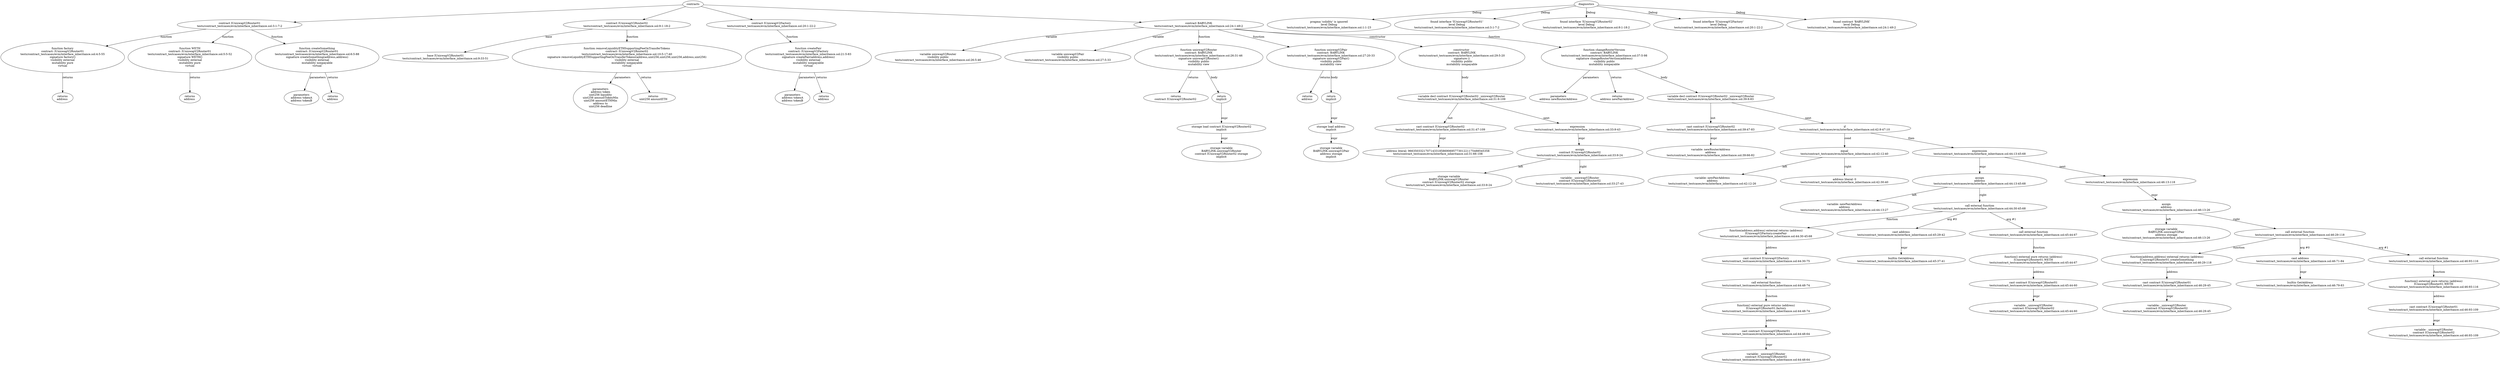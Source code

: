 strict digraph "tests/contract_testcases/evm/interface_inheritance.sol" {
	contract [label="contract IUniswapV2Router01\ntests/contract_testcases/evm/interface_inheritance.sol:3:1-7:2"]
	factory [label="function factory\ncontract: IUniswapV2Router01\ntests/contract_testcases/evm/interface_inheritance.sol:4:5-55\nsignature factory()\nvisibility external\nmutability pure\nvirtual"]
	returns [label="returns\naddress "]
	WETH [label="function WETH\ncontract: IUniswapV2Router01\ntests/contract_testcases/evm/interface_inheritance.sol:5:5-52\nsignature WETH()\nvisibility external\nmutability pure\nvirtual"]
	returns_5 [label="returns\naddress "]
	createSomething [label="function createSomething\ncontract: IUniswapV2Router01\ntests/contract_testcases/evm/interface_inheritance.sol:6:5-88\nsignature createSomething(address,address)\nvisibility external\nmutability nonpayable\nvirtual"]
	parameters [label="parameters\naddress tokenA\naddress tokenB"]
	returns_8 [label="returns\naddress "]
	contract_9 [label="contract IUniswapV2Router02\ntests/contract_testcases/evm/interface_inheritance.sol:9:1-18:2"]
	base [label="base IUniswapV2Router01\ntests/contract_testcases/evm/interface_inheritance.sol:9:33-51"]
	removeLiquidityETHSupportingFeeOnTransferTokens [label="function removeLiquidityETHSupportingFeeOnTransferTokens\ncontract: IUniswapV2Router02\ntests/contract_testcases/evm/interface_inheritance.sol:10:5-17:40\nsignature removeLiquidityETHSupportingFeeOnTransferTokens(address,uint256,uint256,uint256,address,uint256)\nvisibility external\nmutability nonpayable\nvirtual"]
	parameters_12 [label="parameters\naddress token\nuint256 liquidity\nuint256 amountTokenMin\nuint256 amountETHMin\naddress to\nuint256 deadline"]
	returns_13 [label="returns\nuint256 amountETH"]
	contract_14 [label="contract IUniswapV2Factory\ntests/contract_testcases/evm/interface_inheritance.sol:20:1-22:2"]
	createPair [label="function createPair\ncontract: IUniswapV2Factory\ntests/contract_testcases/evm/interface_inheritance.sol:21:5-83\nsignature createPair(address,address)\nvisibility external\nmutability nonpayable\nvirtual"]
	parameters_16 [label="parameters\naddress tokenA\naddress tokenB"]
	returns_17 [label="returns\naddress "]
	contract_18 [label="contract BABYLINK\ntests/contract_testcases/evm/interface_inheritance.sol:24:1-49:2"]
	var [label="variable uniswapV2Router\nvisibility public\ntests/contract_testcases/evm/interface_inheritance.sol:26:5-46"]
	var_20 [label="variable uniswapV2Pair\nvisibility public\ntests/contract_testcases/evm/interface_inheritance.sol:27:5-33"]
	uniswapV2Router [label="function uniswapV2Router\ncontract: BABYLINK\ntests/contract_testcases/evm/interface_inheritance.sol:26:31-46\nsignature uniswapV2Router()\nvisibility public\nmutability view"]
	returns_22 [label="returns\ncontract IUniswapV2Router02 "]
	return [label="return\nimplicit"]
	storage_load [label="storage load contract IUniswapV2Router02\nimplicit"]
	storage_var [label="storage variable\nBABYLINK.uniswapV2Router\ncontract IUniswapV2Router02 storage\nimplicit"]
	uniswapV2Pair [label="function uniswapV2Pair\ncontract: BABYLINK\ntests/contract_testcases/evm/interface_inheritance.sol:27:20-33\nsignature uniswapV2Pair()\nvisibility public\nmutability view"]
	returns_27 [label="returns\naddress "]
	return_28 [label="return\nimplicit"]
	storage_load_29 [label="storage load address\nimplicit"]
	storage_var_30 [label="storage variable\nBABYLINK.uniswapV2Pair\naddress storage\nimplicit"]
	node_31 [label="constructor \ncontract: BABYLINK\ntests/contract_testcases/evm/interface_inheritance.sol:29:5-20\nsignature ()\nvisibility public\nmutability nonpayable"]
	var_decl [label="variable decl contract IUniswapV2Router02 _uniswapV2Router\ntests/contract_testcases/evm/interface_inheritance.sol:31:9-109"]
	cast [label="cast contract IUniswapV2Router02\ntests/contract_testcases/evm/interface_inheritance.sol:31:47-109"]
	number_literal [label="address literal: 96635033217071433185869069577301221175488545358\ntests/contract_testcases/evm/interface_inheritance.sol:31:66-108"]
	expr [label="expression\ntests/contract_testcases/evm/interface_inheritance.sol:33:9-43"]
	assign [label="assign\ncontract IUniswapV2Router02\ntests/contract_testcases/evm/interface_inheritance.sol:33:9-24"]
	storage_var_37 [label="storage variable\nBABYLINK.uniswapV2Router\ncontract IUniswapV2Router02 storage\ntests/contract_testcases/evm/interface_inheritance.sol:33:9-24"]
	variable [label="variable: _uniswapV2Router\ncontract IUniswapV2Router02\ntests/contract_testcases/evm/interface_inheritance.sol:33:27-43"]
	changeRouterVersion [label="function changeRouterVersion\ncontract: BABYLINK\ntests/contract_testcases/evm/interface_inheritance.sol:37:5-98\nsignature changeRouterVersion(address)\nvisibility public\nmutability nonpayable"]
	parameters_40 [label="parameters\naddress newRouterAddress"]
	returns_41 [label="returns\naddress newPairAddress"]
	var_decl_42 [label="variable decl contract IUniswapV2Router02 _uniswapV2Router\ntests/contract_testcases/evm/interface_inheritance.sol:39:9-83"]
	cast_43 [label="cast contract IUniswapV2Router02\ntests/contract_testcases/evm/interface_inheritance.sol:39:47-83"]
	variable_44 [label="variable: newRouterAddress\naddress\ntests/contract_testcases/evm/interface_inheritance.sol:39:66-82"]
	if [label="if\ntests/contract_testcases/evm/interface_inheritance.sol:42:9-47:10"]
	equal [label="equal\ntests/contract_testcases/evm/interface_inheritance.sol:42:12-40"]
	variable_47 [label="variable: newPairAddress\naddress\ntests/contract_testcases/evm/interface_inheritance.sol:42:12-26"]
	number_literal_48 [label="address literal: 0\ntests/contract_testcases/evm/interface_inheritance.sol:42:30-40"]
	expr_49 [label="expression\ntests/contract_testcases/evm/interface_inheritance.sol:44:13-45:68"]
	assign_50 [label="assign\naddress\ntests/contract_testcases/evm/interface_inheritance.sol:44:13-45:68"]
	variable_51 [label="variable: newPairAddress\naddress\ntests/contract_testcases/evm/interface_inheritance.sol:44:13-27"]
	call_external_function [label="call external function\ntests/contract_testcases/evm/interface_inheritance.sol:44:30-45:68"]
	external_function [label="function(address,address) external returns (address)\nIUniswapV2Factory.createPair\ntests/contract_testcases/evm/interface_inheritance.sol:44:30-45:68"]
	cast_54 [label="cast contract IUniswapV2Factory\ntests/contract_testcases/evm/interface_inheritance.sol:44:30-75"]
	call_external_function_55 [label="call external function\ntests/contract_testcases/evm/interface_inheritance.sol:44:48-74"]
	external_function_56 [label="function() external pure returns (address)\nIUniswapV2Router01.factory\ntests/contract_testcases/evm/interface_inheritance.sol:44:48-74"]
	cast_57 [label="cast contract IUniswapV2Router01\ntests/contract_testcases/evm/interface_inheritance.sol:44:48-64"]
	variable_58 [label="variable: _uniswapV2Router\ncontract IUniswapV2Router02\ntests/contract_testcases/evm/interface_inheritance.sol:44:48-64"]
	cast_59 [label="cast address\ntests/contract_testcases/evm/interface_inheritance.sol:45:29-42"]
	builtins [label="builtin GetAddress\ntests/contract_testcases/evm/interface_inheritance.sol:45:37-41"]
	call_external_function_61 [label="call external function\ntests/contract_testcases/evm/interface_inheritance.sol:45:44-67"]
	external_function_62 [label="function() external pure returns (address)\nIUniswapV2Router01.WETH\ntests/contract_testcases/evm/interface_inheritance.sol:45:44-67"]
	cast_63 [label="cast contract IUniswapV2Router01\ntests/contract_testcases/evm/interface_inheritance.sol:45:44-60"]
	variable_64 [label="variable: _uniswapV2Router\ncontract IUniswapV2Router02\ntests/contract_testcases/evm/interface_inheritance.sol:45:44-60"]
	expr_65 [label="expression\ntests/contract_testcases/evm/interface_inheritance.sol:46:13-118"]
	assign_66 [label="assign\naddress\ntests/contract_testcases/evm/interface_inheritance.sol:46:13-26"]
	storage_var_67 [label="storage variable\nBABYLINK.uniswapV2Pair\naddress storage\ntests/contract_testcases/evm/interface_inheritance.sol:46:13-26"]
	call_external_function_68 [label="call external function\ntests/contract_testcases/evm/interface_inheritance.sol:46:29-118"]
	external_function_69 [label="function(address,address) external returns (address)\nIUniswapV2Router01.createSomething\ntests/contract_testcases/evm/interface_inheritance.sol:46:29-118"]
	cast_70 [label="cast contract IUniswapV2Router01\ntests/contract_testcases/evm/interface_inheritance.sol:46:29-45"]
	variable_71 [label="variable: _uniswapV2Router\ncontract IUniswapV2Router02\ntests/contract_testcases/evm/interface_inheritance.sol:46:29-45"]
	cast_72 [label="cast address\ntests/contract_testcases/evm/interface_inheritance.sol:46:71-84"]
	builtins_73 [label="builtin GetAddress\ntests/contract_testcases/evm/interface_inheritance.sol:46:79-83"]
	call_external_function_74 [label="call external function\ntests/contract_testcases/evm/interface_inheritance.sol:46:93-116"]
	external_function_75 [label="function() external pure returns (address)\nIUniswapV2Router01.WETH\ntests/contract_testcases/evm/interface_inheritance.sol:46:93-116"]
	cast_76 [label="cast contract IUniswapV2Router01\ntests/contract_testcases/evm/interface_inheritance.sol:46:93-109"]
	variable_77 [label="variable: _uniswapV2Router\ncontract IUniswapV2Router02\ntests/contract_testcases/evm/interface_inheritance.sol:46:93-109"]
	diagnostic [label="pragma 'solidity' is ignored\nlevel Debug\ntests/contract_testcases/evm/interface_inheritance.sol:1:1-23"]
	diagnostic_80 [label="found interface 'IUniswapV2Router01'\nlevel Debug\ntests/contract_testcases/evm/interface_inheritance.sol:3:1-7:2"]
	diagnostic_81 [label="found interface 'IUniswapV2Router02'\nlevel Debug\ntests/contract_testcases/evm/interface_inheritance.sol:9:1-18:2"]
	diagnostic_82 [label="found interface 'IUniswapV2Factory'\nlevel Debug\ntests/contract_testcases/evm/interface_inheritance.sol:20:1-22:2"]
	diagnostic_83 [label="found contract 'BABYLINK'\nlevel Debug\ntests/contract_testcases/evm/interface_inheritance.sol:24:1-49:2"]
	contracts -> contract
	contract -> factory [label="function"]
	factory -> returns [label="returns"]
	contract -> WETH [label="function"]
	WETH -> returns_5 [label="returns"]
	contract -> createSomething [label="function"]
	createSomething -> parameters [label="parameters"]
	createSomething -> returns_8 [label="returns"]
	contracts -> contract_9
	contract_9 -> base [label="base"]
	contract_9 -> removeLiquidityETHSupportingFeeOnTransferTokens [label="function"]
	removeLiquidityETHSupportingFeeOnTransferTokens -> parameters_12 [label="parameters"]
	removeLiquidityETHSupportingFeeOnTransferTokens -> returns_13 [label="returns"]
	contracts -> contract_14
	contract_14 -> createPair [label="function"]
	createPair -> parameters_16 [label="parameters"]
	createPair -> returns_17 [label="returns"]
	contracts -> contract_18
	contract_18 -> var [label="variable"]
	contract_18 -> var_20 [label="variable"]
	contract_18 -> uniswapV2Router [label="function"]
	uniswapV2Router -> returns_22 [label="returns"]
	uniswapV2Router -> return [label="body"]
	return -> storage_load [label="expr"]
	storage_load -> storage_var [label="expr"]
	contract_18 -> uniswapV2Pair [label="function"]
	uniswapV2Pair -> returns_27 [label="returns"]
	uniswapV2Pair -> return_28 [label="body"]
	return_28 -> storage_load_29 [label="expr"]
	storage_load_29 -> storage_var_30 [label="expr"]
	contract_18 -> node_31 [label="constructor"]
	node_31 -> var_decl [label="body"]
	var_decl -> cast [label="init"]
	cast -> number_literal [label="expr"]
	var_decl -> expr [label="next"]
	expr -> assign [label="expr"]
	assign -> storage_var_37 [label="left"]
	assign -> variable [label="right"]
	contract_18 -> changeRouterVersion [label="function"]
	changeRouterVersion -> parameters_40 [label="parameters"]
	changeRouterVersion -> returns_41 [label="returns"]
	changeRouterVersion -> var_decl_42 [label="body"]
	var_decl_42 -> cast_43 [label="init"]
	cast_43 -> variable_44 [label="expr"]
	var_decl_42 -> if [label="next"]
	if -> equal [label="cond"]
	equal -> variable_47 [label="left"]
	equal -> number_literal_48 [label="right"]
	if -> expr_49 [label="then"]
	expr_49 -> assign_50 [label="expr"]
	assign_50 -> variable_51 [label="left"]
	assign_50 -> call_external_function [label="right"]
	call_external_function -> external_function [label="function"]
	external_function -> cast_54 [label="address"]
	cast_54 -> call_external_function_55 [label="expr"]
	call_external_function_55 -> external_function_56 [label="function"]
	external_function_56 -> cast_57 [label="address"]
	cast_57 -> variable_58 [label="expr"]
	call_external_function -> cast_59 [label="arg #0"]
	cast_59 -> builtins [label="expr"]
	call_external_function -> call_external_function_61 [label="arg #1"]
	call_external_function_61 -> external_function_62 [label="function"]
	external_function_62 -> cast_63 [label="address"]
	cast_63 -> variable_64 [label="expr"]
	expr_49 -> expr_65 [label="next"]
	expr_65 -> assign_66 [label="expr"]
	assign_66 -> storage_var_67 [label="left"]
	assign_66 -> call_external_function_68 [label="right"]
	call_external_function_68 -> external_function_69 [label="function"]
	external_function_69 -> cast_70 [label="address"]
	cast_70 -> variable_71 [label="expr"]
	call_external_function_68 -> cast_72 [label="arg #0"]
	cast_72 -> builtins_73 [label="expr"]
	call_external_function_68 -> call_external_function_74 [label="arg #1"]
	call_external_function_74 -> external_function_75 [label="function"]
	external_function_75 -> cast_76 [label="address"]
	cast_76 -> variable_77 [label="expr"]
	diagnostics -> diagnostic [label="Debug"]
	diagnostics -> diagnostic_80 [label="Debug"]
	diagnostics -> diagnostic_81 [label="Debug"]
	diagnostics -> diagnostic_82 [label="Debug"]
	diagnostics -> diagnostic_83 [label="Debug"]
}
